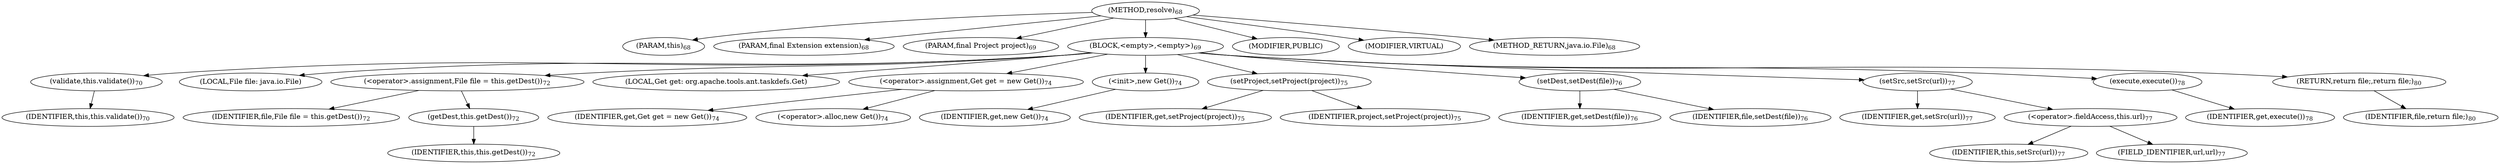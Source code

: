 digraph "resolve" {  
"73" [label = <(METHOD,resolve)<SUB>68</SUB>> ]
"10" [label = <(PARAM,this)<SUB>68</SUB>> ]
"74" [label = <(PARAM,final Extension extension)<SUB>68</SUB>> ]
"75" [label = <(PARAM,final Project project)<SUB>69</SUB>> ]
"76" [label = <(BLOCK,&lt;empty&gt;,&lt;empty&gt;)<SUB>69</SUB>> ]
"77" [label = <(validate,this.validate())<SUB>70</SUB>> ]
"9" [label = <(IDENTIFIER,this,this.validate())<SUB>70</SUB>> ]
"78" [label = <(LOCAL,File file: java.io.File)> ]
"79" [label = <(&lt;operator&gt;.assignment,File file = this.getDest())<SUB>72</SUB>> ]
"80" [label = <(IDENTIFIER,file,File file = this.getDest())<SUB>72</SUB>> ]
"81" [label = <(getDest,this.getDest())<SUB>72</SUB>> ]
"11" [label = <(IDENTIFIER,this,this.getDest())<SUB>72</SUB>> ]
"13" [label = <(LOCAL,Get get: org.apache.tools.ant.taskdefs.Get)> ]
"82" [label = <(&lt;operator&gt;.assignment,Get get = new Get())<SUB>74</SUB>> ]
"83" [label = <(IDENTIFIER,get,Get get = new Get())<SUB>74</SUB>> ]
"84" [label = <(&lt;operator&gt;.alloc,new Get())<SUB>74</SUB>> ]
"85" [label = <(&lt;init&gt;,new Get())<SUB>74</SUB>> ]
"12" [label = <(IDENTIFIER,get,new Get())<SUB>74</SUB>> ]
"86" [label = <(setProject,setProject(project))<SUB>75</SUB>> ]
"87" [label = <(IDENTIFIER,get,setProject(project))<SUB>75</SUB>> ]
"88" [label = <(IDENTIFIER,project,setProject(project))<SUB>75</SUB>> ]
"89" [label = <(setDest,setDest(file))<SUB>76</SUB>> ]
"90" [label = <(IDENTIFIER,get,setDest(file))<SUB>76</SUB>> ]
"91" [label = <(IDENTIFIER,file,setDest(file))<SUB>76</SUB>> ]
"92" [label = <(setSrc,setSrc(url))<SUB>77</SUB>> ]
"93" [label = <(IDENTIFIER,get,setSrc(url))<SUB>77</SUB>> ]
"94" [label = <(&lt;operator&gt;.fieldAccess,this.url)<SUB>77</SUB>> ]
"95" [label = <(IDENTIFIER,this,setSrc(url))<SUB>77</SUB>> ]
"96" [label = <(FIELD_IDENTIFIER,url,url)<SUB>77</SUB>> ]
"97" [label = <(execute,execute())<SUB>78</SUB>> ]
"98" [label = <(IDENTIFIER,get,execute())<SUB>78</SUB>> ]
"99" [label = <(RETURN,return file;,return file;)<SUB>80</SUB>> ]
"100" [label = <(IDENTIFIER,file,return file;)<SUB>80</SUB>> ]
"101" [label = <(MODIFIER,PUBLIC)> ]
"102" [label = <(MODIFIER,VIRTUAL)> ]
"103" [label = <(METHOD_RETURN,java.io.File)<SUB>68</SUB>> ]
  "73" -> "10" 
  "73" -> "74" 
  "73" -> "75" 
  "73" -> "76" 
  "73" -> "101" 
  "73" -> "102" 
  "73" -> "103" 
  "76" -> "77" 
  "76" -> "78" 
  "76" -> "79" 
  "76" -> "13" 
  "76" -> "82" 
  "76" -> "85" 
  "76" -> "86" 
  "76" -> "89" 
  "76" -> "92" 
  "76" -> "97" 
  "76" -> "99" 
  "77" -> "9" 
  "79" -> "80" 
  "79" -> "81" 
  "81" -> "11" 
  "82" -> "83" 
  "82" -> "84" 
  "85" -> "12" 
  "86" -> "87" 
  "86" -> "88" 
  "89" -> "90" 
  "89" -> "91" 
  "92" -> "93" 
  "92" -> "94" 
  "94" -> "95" 
  "94" -> "96" 
  "97" -> "98" 
  "99" -> "100" 
}
